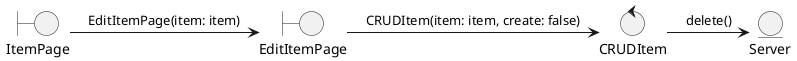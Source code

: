 @startuml
boundary ItemPage
boundary EditItemPage
control CRUDItem
entity Server

(ItemPage) -> (EditItemPage): EditItemPage(item: item)
(EditItemPage) -> (CRUDItem): CRUDItem(item: item, create: false)
(CRUDItem) -> (Server): delete()
@enduml
